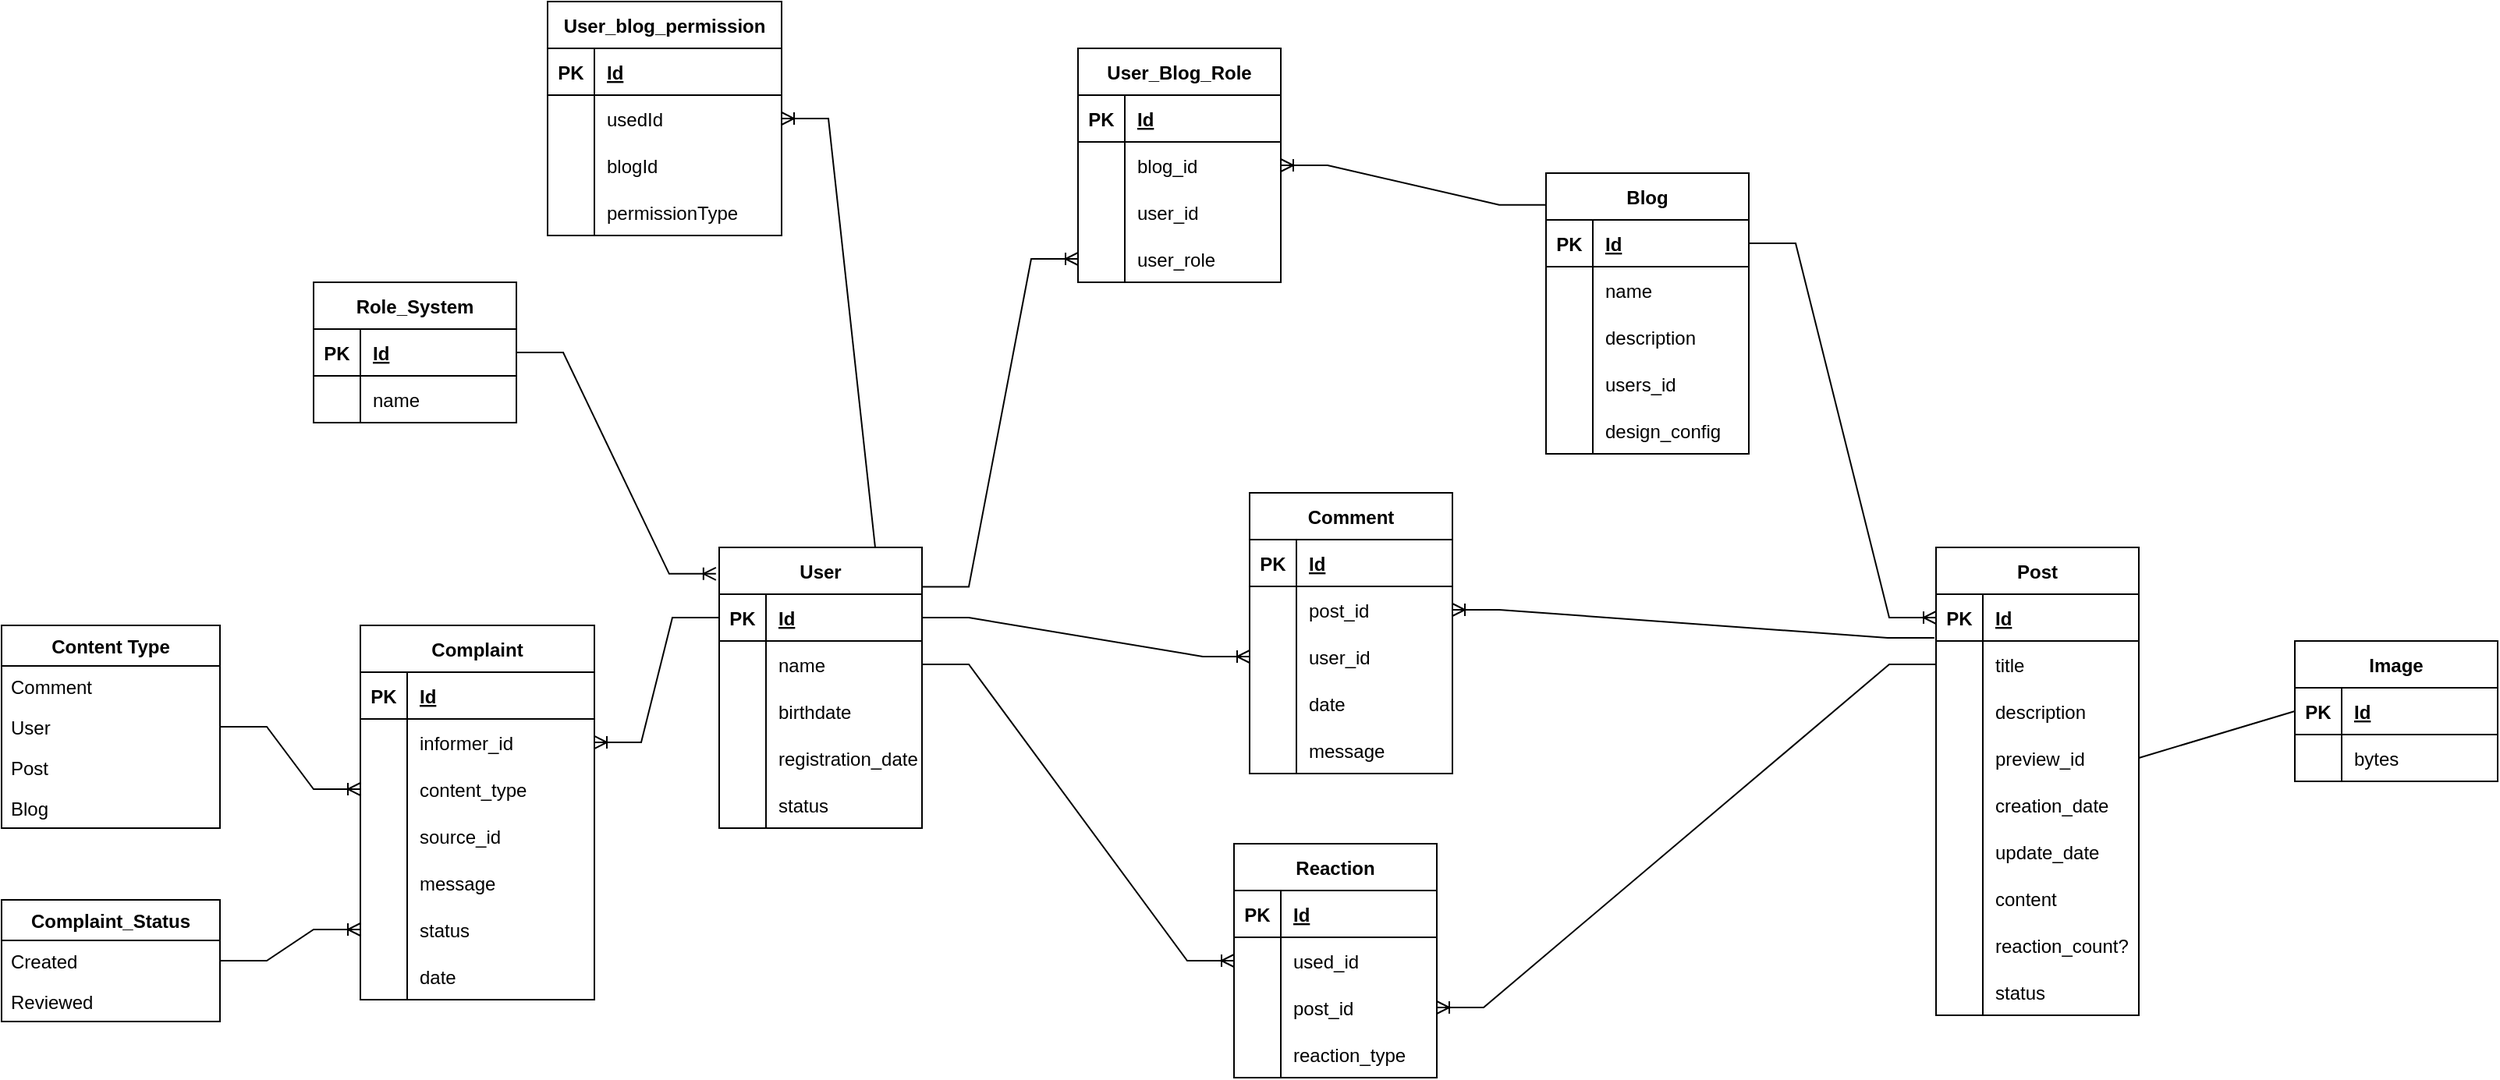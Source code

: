 <mxfile version="20.2.3" type="device"><diagram id="PBSx3bcxq0DeOiHldtA-" name="Страница 1"><mxGraphModel dx="3524" dy="721" grid="1" gridSize="10" guides="1" tooltips="1" connect="1" arrows="1" fold="1" page="1" pageScale="1" pageWidth="2339" pageHeight="3300" math="0" shadow="0"><root><mxCell id="0"/><mxCell id="1" parent="0"/><mxCell id="nn2U3XurJmsr7Hf-Hc3l-1" value="User" style="shape=table;startSize=30;container=1;collapsible=1;childLayout=tableLayout;fixedRows=1;rowLines=0;fontStyle=1;align=center;resizeLast=1;" parent="1" vertex="1"><mxGeometry x="-1800" y="1090" width="130" height="180" as="geometry"/></mxCell><mxCell id="nn2U3XurJmsr7Hf-Hc3l-2" value="" style="shape=tableRow;horizontal=0;startSize=0;swimlaneHead=0;swimlaneBody=0;fillColor=none;collapsible=0;dropTarget=0;points=[[0,0.5],[1,0.5]];portConstraint=eastwest;top=0;left=0;right=0;bottom=1;" parent="nn2U3XurJmsr7Hf-Hc3l-1" vertex="1"><mxGeometry y="30" width="130" height="30" as="geometry"/></mxCell><mxCell id="nn2U3XurJmsr7Hf-Hc3l-3" value="PK" style="shape=partialRectangle;connectable=0;fillColor=none;top=0;left=0;bottom=0;right=0;fontStyle=1;overflow=hidden;" parent="nn2U3XurJmsr7Hf-Hc3l-2" vertex="1"><mxGeometry width="30" height="30" as="geometry"><mxRectangle width="30" height="30" as="alternateBounds"/></mxGeometry></mxCell><mxCell id="nn2U3XurJmsr7Hf-Hc3l-4" value="Id" style="shape=partialRectangle;connectable=0;fillColor=none;top=0;left=0;bottom=0;right=0;align=left;spacingLeft=6;fontStyle=5;overflow=hidden;" parent="nn2U3XurJmsr7Hf-Hc3l-2" vertex="1"><mxGeometry x="30" width="100" height="30" as="geometry"><mxRectangle width="100" height="30" as="alternateBounds"/></mxGeometry></mxCell><mxCell id="nn2U3XurJmsr7Hf-Hc3l-5" value="" style="shape=tableRow;horizontal=0;startSize=0;swimlaneHead=0;swimlaneBody=0;fillColor=none;collapsible=0;dropTarget=0;points=[[0,0.5],[1,0.5]];portConstraint=eastwest;top=0;left=0;right=0;bottom=0;" parent="nn2U3XurJmsr7Hf-Hc3l-1" vertex="1"><mxGeometry y="60" width="130" height="30" as="geometry"/></mxCell><mxCell id="nn2U3XurJmsr7Hf-Hc3l-6" value="" style="shape=partialRectangle;connectable=0;fillColor=none;top=0;left=0;bottom=0;right=0;editable=1;overflow=hidden;" parent="nn2U3XurJmsr7Hf-Hc3l-5" vertex="1"><mxGeometry width="30" height="30" as="geometry"><mxRectangle width="30" height="30" as="alternateBounds"/></mxGeometry></mxCell><mxCell id="nn2U3XurJmsr7Hf-Hc3l-7" value="name" style="shape=partialRectangle;connectable=0;fillColor=none;top=0;left=0;bottom=0;right=0;align=left;spacingLeft=6;overflow=hidden;" parent="nn2U3XurJmsr7Hf-Hc3l-5" vertex="1"><mxGeometry x="30" width="100" height="30" as="geometry"><mxRectangle width="100" height="30" as="alternateBounds"/></mxGeometry></mxCell><mxCell id="nn2U3XurJmsr7Hf-Hc3l-8" value="" style="shape=tableRow;horizontal=0;startSize=0;swimlaneHead=0;swimlaneBody=0;fillColor=none;collapsible=0;dropTarget=0;points=[[0,0.5],[1,0.5]];portConstraint=eastwest;top=0;left=0;right=0;bottom=0;" parent="nn2U3XurJmsr7Hf-Hc3l-1" vertex="1"><mxGeometry y="90" width="130" height="30" as="geometry"/></mxCell><mxCell id="nn2U3XurJmsr7Hf-Hc3l-9" value="" style="shape=partialRectangle;connectable=0;fillColor=none;top=0;left=0;bottom=0;right=0;editable=1;overflow=hidden;" parent="nn2U3XurJmsr7Hf-Hc3l-8" vertex="1"><mxGeometry width="30" height="30" as="geometry"><mxRectangle width="30" height="30" as="alternateBounds"/></mxGeometry></mxCell><mxCell id="nn2U3XurJmsr7Hf-Hc3l-10" value="birthdate" style="shape=partialRectangle;connectable=0;fillColor=none;top=0;left=0;bottom=0;right=0;align=left;spacingLeft=6;overflow=hidden;" parent="nn2U3XurJmsr7Hf-Hc3l-8" vertex="1"><mxGeometry x="30" width="100" height="30" as="geometry"><mxRectangle width="100" height="30" as="alternateBounds"/></mxGeometry></mxCell><mxCell id="nn2U3XurJmsr7Hf-Hc3l-11" value="" style="shape=tableRow;horizontal=0;startSize=0;swimlaneHead=0;swimlaneBody=0;fillColor=none;collapsible=0;dropTarget=0;points=[[0,0.5],[1,0.5]];portConstraint=eastwest;top=0;left=0;right=0;bottom=0;" parent="nn2U3XurJmsr7Hf-Hc3l-1" vertex="1"><mxGeometry y="120" width="130" height="30" as="geometry"/></mxCell><mxCell id="nn2U3XurJmsr7Hf-Hc3l-12" value="" style="shape=partialRectangle;connectable=0;fillColor=none;top=0;left=0;bottom=0;right=0;editable=1;overflow=hidden;" parent="nn2U3XurJmsr7Hf-Hc3l-11" vertex="1"><mxGeometry width="30" height="30" as="geometry"><mxRectangle width="30" height="30" as="alternateBounds"/></mxGeometry></mxCell><mxCell id="nn2U3XurJmsr7Hf-Hc3l-13" value="registration_date" style="shape=partialRectangle;connectable=0;fillColor=none;top=0;left=0;bottom=0;right=0;align=left;spacingLeft=6;overflow=hidden;" parent="nn2U3XurJmsr7Hf-Hc3l-11" vertex="1"><mxGeometry x="30" width="100" height="30" as="geometry"><mxRectangle width="100" height="30" as="alternateBounds"/></mxGeometry></mxCell><mxCell id="UlnTRuN-BM0P3e7jo_ki-1" value="" style="shape=tableRow;horizontal=0;startSize=0;swimlaneHead=0;swimlaneBody=0;fillColor=none;collapsible=0;dropTarget=0;points=[[0,0.5],[1,0.5]];portConstraint=eastwest;top=0;left=0;right=0;bottom=0;" parent="nn2U3XurJmsr7Hf-Hc3l-1" vertex="1"><mxGeometry y="150" width="130" height="30" as="geometry"/></mxCell><mxCell id="UlnTRuN-BM0P3e7jo_ki-2" value="" style="shape=partialRectangle;connectable=0;fillColor=none;top=0;left=0;bottom=0;right=0;editable=1;overflow=hidden;" parent="UlnTRuN-BM0P3e7jo_ki-1" vertex="1"><mxGeometry width="30" height="30" as="geometry"><mxRectangle width="30" height="30" as="alternateBounds"/></mxGeometry></mxCell><mxCell id="UlnTRuN-BM0P3e7jo_ki-3" value="status" style="shape=partialRectangle;connectable=0;fillColor=none;top=0;left=0;bottom=0;right=0;align=left;spacingLeft=6;overflow=hidden;" parent="UlnTRuN-BM0P3e7jo_ki-1" vertex="1"><mxGeometry x="30" width="100" height="30" as="geometry"><mxRectangle width="100" height="30" as="alternateBounds"/></mxGeometry></mxCell><mxCell id="nn2U3XurJmsr7Hf-Hc3l-14" value="Blog" style="shape=table;startSize=30;container=1;collapsible=1;childLayout=tableLayout;fixedRows=1;rowLines=0;fontStyle=1;align=center;resizeLast=1;" parent="1" vertex="1"><mxGeometry x="-1270" y="850" width="130" height="180" as="geometry"/></mxCell><mxCell id="nn2U3XurJmsr7Hf-Hc3l-15" value="" style="shape=tableRow;horizontal=0;startSize=0;swimlaneHead=0;swimlaneBody=0;fillColor=none;collapsible=0;dropTarget=0;points=[[0,0.5],[1,0.5]];portConstraint=eastwest;top=0;left=0;right=0;bottom=1;" parent="nn2U3XurJmsr7Hf-Hc3l-14" vertex="1"><mxGeometry y="30" width="130" height="30" as="geometry"/></mxCell><mxCell id="nn2U3XurJmsr7Hf-Hc3l-16" value="PK" style="shape=partialRectangle;connectable=0;fillColor=none;top=0;left=0;bottom=0;right=0;fontStyle=1;overflow=hidden;" parent="nn2U3XurJmsr7Hf-Hc3l-15" vertex="1"><mxGeometry width="30" height="30" as="geometry"><mxRectangle width="30" height="30" as="alternateBounds"/></mxGeometry></mxCell><mxCell id="nn2U3XurJmsr7Hf-Hc3l-17" value="Id" style="shape=partialRectangle;connectable=0;fillColor=none;top=0;left=0;bottom=0;right=0;align=left;spacingLeft=6;fontStyle=5;overflow=hidden;" parent="nn2U3XurJmsr7Hf-Hc3l-15" vertex="1"><mxGeometry x="30" width="100" height="30" as="geometry"><mxRectangle width="100" height="30" as="alternateBounds"/></mxGeometry></mxCell><mxCell id="nn2U3XurJmsr7Hf-Hc3l-18" value="" style="shape=tableRow;horizontal=0;startSize=0;swimlaneHead=0;swimlaneBody=0;fillColor=none;collapsible=0;dropTarget=0;points=[[0,0.5],[1,0.5]];portConstraint=eastwest;top=0;left=0;right=0;bottom=0;" parent="nn2U3XurJmsr7Hf-Hc3l-14" vertex="1"><mxGeometry y="60" width="130" height="30" as="geometry"/></mxCell><mxCell id="nn2U3XurJmsr7Hf-Hc3l-19" value="" style="shape=partialRectangle;connectable=0;fillColor=none;top=0;left=0;bottom=0;right=0;editable=1;overflow=hidden;" parent="nn2U3XurJmsr7Hf-Hc3l-18" vertex="1"><mxGeometry width="30" height="30" as="geometry"><mxRectangle width="30" height="30" as="alternateBounds"/></mxGeometry></mxCell><mxCell id="nn2U3XurJmsr7Hf-Hc3l-20" value="name" style="shape=partialRectangle;connectable=0;fillColor=none;top=0;left=0;bottom=0;right=0;align=left;spacingLeft=6;overflow=hidden;" parent="nn2U3XurJmsr7Hf-Hc3l-18" vertex="1"><mxGeometry x="30" width="100" height="30" as="geometry"><mxRectangle width="100" height="30" as="alternateBounds"/></mxGeometry></mxCell><mxCell id="UlnTRuN-BM0P3e7jo_ki-4" value="" style="shape=tableRow;horizontal=0;startSize=0;swimlaneHead=0;swimlaneBody=0;fillColor=none;collapsible=0;dropTarget=0;points=[[0,0.5],[1,0.5]];portConstraint=eastwest;top=0;left=0;right=0;bottom=0;" parent="nn2U3XurJmsr7Hf-Hc3l-14" vertex="1"><mxGeometry y="90" width="130" height="30" as="geometry"/></mxCell><mxCell id="UlnTRuN-BM0P3e7jo_ki-5" value="" style="shape=partialRectangle;connectable=0;fillColor=none;top=0;left=0;bottom=0;right=0;editable=1;overflow=hidden;" parent="UlnTRuN-BM0P3e7jo_ki-4" vertex="1"><mxGeometry width="30" height="30" as="geometry"><mxRectangle width="30" height="30" as="alternateBounds"/></mxGeometry></mxCell><mxCell id="UlnTRuN-BM0P3e7jo_ki-6" value="description" style="shape=partialRectangle;connectable=0;fillColor=none;top=0;left=0;bottom=0;right=0;align=left;spacingLeft=6;overflow=hidden;" parent="UlnTRuN-BM0P3e7jo_ki-4" vertex="1"><mxGeometry x="30" width="100" height="30" as="geometry"><mxRectangle width="100" height="30" as="alternateBounds"/></mxGeometry></mxCell><mxCell id="nn2U3XurJmsr7Hf-Hc3l-21" value="" style="shape=tableRow;horizontal=0;startSize=0;swimlaneHead=0;swimlaneBody=0;fillColor=none;collapsible=0;dropTarget=0;points=[[0,0.5],[1,0.5]];portConstraint=eastwest;top=0;left=0;right=0;bottom=0;" parent="nn2U3XurJmsr7Hf-Hc3l-14" vertex="1"><mxGeometry y="120" width="130" height="30" as="geometry"/></mxCell><mxCell id="nn2U3XurJmsr7Hf-Hc3l-22" value="" style="shape=partialRectangle;connectable=0;fillColor=none;top=0;left=0;bottom=0;right=0;editable=1;overflow=hidden;" parent="nn2U3XurJmsr7Hf-Hc3l-21" vertex="1"><mxGeometry width="30" height="30" as="geometry"><mxRectangle width="30" height="30" as="alternateBounds"/></mxGeometry></mxCell><mxCell id="nn2U3XurJmsr7Hf-Hc3l-23" value="users_id" style="shape=partialRectangle;connectable=0;fillColor=none;top=0;left=0;bottom=0;right=0;align=left;spacingLeft=6;overflow=hidden;" parent="nn2U3XurJmsr7Hf-Hc3l-21" vertex="1"><mxGeometry x="30" width="100" height="30" as="geometry"><mxRectangle width="100" height="30" as="alternateBounds"/></mxGeometry></mxCell><mxCell id="I1wc-CpFUtYkTvnZinC4-42" value="" style="shape=tableRow;horizontal=0;startSize=0;swimlaneHead=0;swimlaneBody=0;fillColor=none;collapsible=0;dropTarget=0;points=[[0,0.5],[1,0.5]];portConstraint=eastwest;top=0;left=0;right=0;bottom=0;" parent="nn2U3XurJmsr7Hf-Hc3l-14" vertex="1"><mxGeometry y="150" width="130" height="30" as="geometry"/></mxCell><mxCell id="I1wc-CpFUtYkTvnZinC4-43" value="" style="shape=partialRectangle;connectable=0;fillColor=none;top=0;left=0;bottom=0;right=0;editable=1;overflow=hidden;" parent="I1wc-CpFUtYkTvnZinC4-42" vertex="1"><mxGeometry width="30" height="30" as="geometry"><mxRectangle width="30" height="30" as="alternateBounds"/></mxGeometry></mxCell><mxCell id="I1wc-CpFUtYkTvnZinC4-44" value="design_config" style="shape=partialRectangle;connectable=0;fillColor=none;top=0;left=0;bottom=0;right=0;align=left;spacingLeft=6;overflow=hidden;" parent="I1wc-CpFUtYkTvnZinC4-42" vertex="1"><mxGeometry x="30" width="100" height="30" as="geometry"><mxRectangle width="100" height="30" as="alternateBounds"/></mxGeometry></mxCell><mxCell id="nn2U3XurJmsr7Hf-Hc3l-24" value="Post" style="shape=table;startSize=30;container=1;collapsible=1;childLayout=tableLayout;fixedRows=1;rowLines=0;fontStyle=1;align=center;resizeLast=1;" parent="1" vertex="1"><mxGeometry x="-1020" y="1090" width="130" height="300" as="geometry"/></mxCell><mxCell id="nn2U3XurJmsr7Hf-Hc3l-25" value="" style="shape=tableRow;horizontal=0;startSize=0;swimlaneHead=0;swimlaneBody=0;fillColor=none;collapsible=0;dropTarget=0;points=[[0,0.5],[1,0.5]];portConstraint=eastwest;top=0;left=0;right=0;bottom=1;" parent="nn2U3XurJmsr7Hf-Hc3l-24" vertex="1"><mxGeometry y="30" width="130" height="30" as="geometry"/></mxCell><mxCell id="nn2U3XurJmsr7Hf-Hc3l-26" value="PK" style="shape=partialRectangle;connectable=0;fillColor=none;top=0;left=0;bottom=0;right=0;fontStyle=1;overflow=hidden;" parent="nn2U3XurJmsr7Hf-Hc3l-25" vertex="1"><mxGeometry width="30" height="30" as="geometry"><mxRectangle width="30" height="30" as="alternateBounds"/></mxGeometry></mxCell><mxCell id="nn2U3XurJmsr7Hf-Hc3l-27" value="Id" style="shape=partialRectangle;connectable=0;fillColor=none;top=0;left=0;bottom=0;right=0;align=left;spacingLeft=6;fontStyle=5;overflow=hidden;" parent="nn2U3XurJmsr7Hf-Hc3l-25" vertex="1"><mxGeometry x="30" width="100" height="30" as="geometry"><mxRectangle width="100" height="30" as="alternateBounds"/></mxGeometry></mxCell><mxCell id="nn2U3XurJmsr7Hf-Hc3l-28" value="" style="shape=tableRow;horizontal=0;startSize=0;swimlaneHead=0;swimlaneBody=0;fillColor=none;collapsible=0;dropTarget=0;points=[[0,0.5],[1,0.5]];portConstraint=eastwest;top=0;left=0;right=0;bottom=0;" parent="nn2U3XurJmsr7Hf-Hc3l-24" vertex="1"><mxGeometry y="60" width="130" height="30" as="geometry"/></mxCell><mxCell id="nn2U3XurJmsr7Hf-Hc3l-29" value="" style="shape=partialRectangle;connectable=0;fillColor=none;top=0;left=0;bottom=0;right=0;editable=1;overflow=hidden;" parent="nn2U3XurJmsr7Hf-Hc3l-28" vertex="1"><mxGeometry width="30" height="30" as="geometry"><mxRectangle width="30" height="30" as="alternateBounds"/></mxGeometry></mxCell><mxCell id="nn2U3XurJmsr7Hf-Hc3l-30" value="title" style="shape=partialRectangle;connectable=0;fillColor=none;top=0;left=0;bottom=0;right=0;align=left;spacingLeft=6;overflow=hidden;" parent="nn2U3XurJmsr7Hf-Hc3l-28" vertex="1"><mxGeometry x="30" width="100" height="30" as="geometry"><mxRectangle width="100" height="30" as="alternateBounds"/></mxGeometry></mxCell><mxCell id="I1wc-CpFUtYkTvnZinC4-4" value="" style="shape=tableRow;horizontal=0;startSize=0;swimlaneHead=0;swimlaneBody=0;fillColor=none;collapsible=0;dropTarget=0;points=[[0,0.5],[1,0.5]];portConstraint=eastwest;top=0;left=0;right=0;bottom=0;" parent="nn2U3XurJmsr7Hf-Hc3l-24" vertex="1"><mxGeometry y="90" width="130" height="30" as="geometry"/></mxCell><mxCell id="I1wc-CpFUtYkTvnZinC4-5" value="" style="shape=partialRectangle;connectable=0;fillColor=none;top=0;left=0;bottom=0;right=0;editable=1;overflow=hidden;" parent="I1wc-CpFUtYkTvnZinC4-4" vertex="1"><mxGeometry width="30" height="30" as="geometry"><mxRectangle width="30" height="30" as="alternateBounds"/></mxGeometry></mxCell><mxCell id="I1wc-CpFUtYkTvnZinC4-6" value="description" style="shape=partialRectangle;connectable=0;fillColor=none;top=0;left=0;bottom=0;right=0;align=left;spacingLeft=6;overflow=hidden;" parent="I1wc-CpFUtYkTvnZinC4-4" vertex="1"><mxGeometry x="30" width="100" height="30" as="geometry"><mxRectangle width="100" height="30" as="alternateBounds"/></mxGeometry></mxCell><mxCell id="I1wc-CpFUtYkTvnZinC4-7" value="" style="shape=tableRow;horizontal=0;startSize=0;swimlaneHead=0;swimlaneBody=0;fillColor=none;collapsible=0;dropTarget=0;points=[[0,0.5],[1,0.5]];portConstraint=eastwest;top=0;left=0;right=0;bottom=0;" parent="nn2U3XurJmsr7Hf-Hc3l-24" vertex="1"><mxGeometry y="120" width="130" height="30" as="geometry"/></mxCell><mxCell id="I1wc-CpFUtYkTvnZinC4-8" value="" style="shape=partialRectangle;connectable=0;fillColor=none;top=0;left=0;bottom=0;right=0;editable=1;overflow=hidden;" parent="I1wc-CpFUtYkTvnZinC4-7" vertex="1"><mxGeometry width="30" height="30" as="geometry"><mxRectangle width="30" height="30" as="alternateBounds"/></mxGeometry></mxCell><mxCell id="I1wc-CpFUtYkTvnZinC4-9" value="preview_id" style="shape=partialRectangle;connectable=0;fillColor=none;top=0;left=0;bottom=0;right=0;align=left;spacingLeft=6;overflow=hidden;" parent="I1wc-CpFUtYkTvnZinC4-7" vertex="1"><mxGeometry x="30" width="100" height="30" as="geometry"><mxRectangle width="100" height="30" as="alternateBounds"/></mxGeometry></mxCell><mxCell id="nn2U3XurJmsr7Hf-Hc3l-31" value="" style="shape=tableRow;horizontal=0;startSize=0;swimlaneHead=0;swimlaneBody=0;fillColor=none;collapsible=0;dropTarget=0;points=[[0,0.5],[1,0.5]];portConstraint=eastwest;top=0;left=0;right=0;bottom=0;" parent="nn2U3XurJmsr7Hf-Hc3l-24" vertex="1"><mxGeometry y="150" width="130" height="30" as="geometry"/></mxCell><mxCell id="nn2U3XurJmsr7Hf-Hc3l-32" value="" style="shape=partialRectangle;connectable=0;fillColor=none;top=0;left=0;bottom=0;right=0;editable=1;overflow=hidden;" parent="nn2U3XurJmsr7Hf-Hc3l-31" vertex="1"><mxGeometry width="30" height="30" as="geometry"><mxRectangle width="30" height="30" as="alternateBounds"/></mxGeometry></mxCell><mxCell id="nn2U3XurJmsr7Hf-Hc3l-33" value="creation_date" style="shape=partialRectangle;connectable=0;fillColor=none;top=0;left=0;bottom=0;right=0;align=left;spacingLeft=6;overflow=hidden;" parent="nn2U3XurJmsr7Hf-Hc3l-31" vertex="1"><mxGeometry x="30" width="100" height="30" as="geometry"><mxRectangle width="100" height="30" as="alternateBounds"/></mxGeometry></mxCell><mxCell id="xC9ttfJthyqErEJoGspB-1" value="" style="shape=tableRow;horizontal=0;startSize=0;swimlaneHead=0;swimlaneBody=0;fillColor=none;collapsible=0;dropTarget=0;points=[[0,0.5],[1,0.5]];portConstraint=eastwest;top=0;left=0;right=0;bottom=0;" vertex="1" parent="nn2U3XurJmsr7Hf-Hc3l-24"><mxGeometry y="180" width="130" height="30" as="geometry"/></mxCell><mxCell id="xC9ttfJthyqErEJoGspB-2" value="" style="shape=partialRectangle;connectable=0;fillColor=none;top=0;left=0;bottom=0;right=0;editable=1;overflow=hidden;" vertex="1" parent="xC9ttfJthyqErEJoGspB-1"><mxGeometry width="30" height="30" as="geometry"><mxRectangle width="30" height="30" as="alternateBounds"/></mxGeometry></mxCell><mxCell id="xC9ttfJthyqErEJoGspB-3" value="update_date" style="shape=partialRectangle;connectable=0;fillColor=none;top=0;left=0;bottom=0;right=0;align=left;spacingLeft=6;overflow=hidden;" vertex="1" parent="xC9ttfJthyqErEJoGspB-1"><mxGeometry x="30" width="100" height="30" as="geometry"><mxRectangle width="100" height="30" as="alternateBounds"/></mxGeometry></mxCell><mxCell id="PLRghKu66BbH6X1O81k9-54" value="" style="shape=tableRow;horizontal=0;startSize=0;swimlaneHead=0;swimlaneBody=0;fillColor=none;collapsible=0;dropTarget=0;points=[[0,0.5],[1,0.5]];portConstraint=eastwest;top=0;left=0;right=0;bottom=0;" parent="nn2U3XurJmsr7Hf-Hc3l-24" vertex="1"><mxGeometry y="210" width="130" height="30" as="geometry"/></mxCell><mxCell id="PLRghKu66BbH6X1O81k9-55" value="" style="shape=partialRectangle;connectable=0;fillColor=none;top=0;left=0;bottom=0;right=0;editable=1;overflow=hidden;" parent="PLRghKu66BbH6X1O81k9-54" vertex="1"><mxGeometry width="30" height="30" as="geometry"><mxRectangle width="30" height="30" as="alternateBounds"/></mxGeometry></mxCell><mxCell id="PLRghKu66BbH6X1O81k9-56" value="content" style="shape=partialRectangle;connectable=0;fillColor=none;top=0;left=0;bottom=0;right=0;align=left;spacingLeft=6;overflow=hidden;" parent="PLRghKu66BbH6X1O81k9-54" vertex="1"><mxGeometry x="30" width="100" height="30" as="geometry"><mxRectangle width="100" height="30" as="alternateBounds"/></mxGeometry></mxCell><mxCell id="nn2U3XurJmsr7Hf-Hc3l-34" value="" style="shape=tableRow;horizontal=0;startSize=0;swimlaneHead=0;swimlaneBody=0;fillColor=none;collapsible=0;dropTarget=0;points=[[0,0.5],[1,0.5]];portConstraint=eastwest;top=0;left=0;right=0;bottom=0;" parent="nn2U3XurJmsr7Hf-Hc3l-24" vertex="1"><mxGeometry y="240" width="130" height="30" as="geometry"/></mxCell><mxCell id="nn2U3XurJmsr7Hf-Hc3l-35" value="" style="shape=partialRectangle;connectable=0;fillColor=none;top=0;left=0;bottom=0;right=0;editable=1;overflow=hidden;" parent="nn2U3XurJmsr7Hf-Hc3l-34" vertex="1"><mxGeometry width="30" height="30" as="geometry"><mxRectangle width="30" height="30" as="alternateBounds"/></mxGeometry></mxCell><mxCell id="nn2U3XurJmsr7Hf-Hc3l-36" value="reaction_count?" style="shape=partialRectangle;connectable=0;fillColor=none;top=0;left=0;bottom=0;right=0;align=left;spacingLeft=6;overflow=hidden;" parent="nn2U3XurJmsr7Hf-Hc3l-34" vertex="1"><mxGeometry x="30" width="100" height="30" as="geometry"><mxRectangle width="100" height="30" as="alternateBounds"/></mxGeometry></mxCell><mxCell id="ExdS8iOhgU5QPLBYhZvl-1" value="" style="shape=tableRow;horizontal=0;startSize=0;swimlaneHead=0;swimlaneBody=0;fillColor=none;collapsible=0;dropTarget=0;points=[[0,0.5],[1,0.5]];portConstraint=eastwest;top=0;left=0;right=0;bottom=0;" parent="nn2U3XurJmsr7Hf-Hc3l-24" vertex="1"><mxGeometry y="270" width="130" height="30" as="geometry"/></mxCell><mxCell id="ExdS8iOhgU5QPLBYhZvl-2" value="" style="shape=partialRectangle;connectable=0;fillColor=none;top=0;left=0;bottom=0;right=0;editable=1;overflow=hidden;" parent="ExdS8iOhgU5QPLBYhZvl-1" vertex="1"><mxGeometry width="30" height="30" as="geometry"><mxRectangle width="30" height="30" as="alternateBounds"/></mxGeometry></mxCell><mxCell id="ExdS8iOhgU5QPLBYhZvl-3" value="status" style="shape=partialRectangle;connectable=0;fillColor=none;top=0;left=0;bottom=0;right=0;align=left;spacingLeft=6;overflow=hidden;" parent="ExdS8iOhgU5QPLBYhZvl-1" vertex="1"><mxGeometry x="30" width="100" height="30" as="geometry"><mxRectangle width="100" height="30" as="alternateBounds"/></mxGeometry></mxCell><mxCell id="nn2U3XurJmsr7Hf-Hc3l-38" value="" style="edgeStyle=entityRelationEdgeStyle;fontSize=12;html=1;endArrow=ERoneToMany;rounded=0;exitX=1;exitY=0.5;exitDx=0;exitDy=0;entryX=0;entryY=0.5;entryDx=0;entryDy=0;" parent="1" source="nn2U3XurJmsr7Hf-Hc3l-15" target="nn2U3XurJmsr7Hf-Hc3l-25" edge="1"><mxGeometry width="100" height="100" relative="1" as="geometry"><mxPoint x="-1510" y="1400" as="sourcePoint"/><mxPoint x="-1410" y="1300" as="targetPoint"/></mxGeometry></mxCell><mxCell id="nn2U3XurJmsr7Hf-Hc3l-39" value="Role_System" style="shape=table;startSize=30;container=1;collapsible=1;childLayout=tableLayout;fixedRows=1;rowLines=0;fontStyle=1;align=center;resizeLast=1;" parent="1" vertex="1"><mxGeometry x="-2060" y="920" width="130" height="90" as="geometry"/></mxCell><mxCell id="nn2U3XurJmsr7Hf-Hc3l-40" value="" style="shape=tableRow;horizontal=0;startSize=0;swimlaneHead=0;swimlaneBody=0;fillColor=none;collapsible=0;dropTarget=0;points=[[0,0.5],[1,0.5]];portConstraint=eastwest;top=0;left=0;right=0;bottom=1;" parent="nn2U3XurJmsr7Hf-Hc3l-39" vertex="1"><mxGeometry y="30" width="130" height="30" as="geometry"/></mxCell><mxCell id="nn2U3XurJmsr7Hf-Hc3l-41" value="PK" style="shape=partialRectangle;connectable=0;fillColor=none;top=0;left=0;bottom=0;right=0;fontStyle=1;overflow=hidden;" parent="nn2U3XurJmsr7Hf-Hc3l-40" vertex="1"><mxGeometry width="30" height="30" as="geometry"><mxRectangle width="30" height="30" as="alternateBounds"/></mxGeometry></mxCell><mxCell id="nn2U3XurJmsr7Hf-Hc3l-42" value="Id" style="shape=partialRectangle;connectable=0;fillColor=none;top=0;left=0;bottom=0;right=0;align=left;spacingLeft=6;fontStyle=5;overflow=hidden;" parent="nn2U3XurJmsr7Hf-Hc3l-40" vertex="1"><mxGeometry x="30" width="100" height="30" as="geometry"><mxRectangle width="100" height="30" as="alternateBounds"/></mxGeometry></mxCell><mxCell id="nn2U3XurJmsr7Hf-Hc3l-43" value="" style="shape=tableRow;horizontal=0;startSize=0;swimlaneHead=0;swimlaneBody=0;fillColor=none;collapsible=0;dropTarget=0;points=[[0,0.5],[1,0.5]];portConstraint=eastwest;top=0;left=0;right=0;bottom=0;" parent="nn2U3XurJmsr7Hf-Hc3l-39" vertex="1"><mxGeometry y="60" width="130" height="30" as="geometry"/></mxCell><mxCell id="nn2U3XurJmsr7Hf-Hc3l-44" value="" style="shape=partialRectangle;connectable=0;fillColor=none;top=0;left=0;bottom=0;right=0;editable=1;overflow=hidden;" parent="nn2U3XurJmsr7Hf-Hc3l-43" vertex="1"><mxGeometry width="30" height="30" as="geometry"><mxRectangle width="30" height="30" as="alternateBounds"/></mxGeometry></mxCell><mxCell id="nn2U3XurJmsr7Hf-Hc3l-45" value="name" style="shape=partialRectangle;connectable=0;fillColor=none;top=0;left=0;bottom=0;right=0;align=left;spacingLeft=6;overflow=hidden;" parent="nn2U3XurJmsr7Hf-Hc3l-43" vertex="1"><mxGeometry x="30" width="100" height="30" as="geometry"><mxRectangle width="100" height="30" as="alternateBounds"/></mxGeometry></mxCell><mxCell id="nn2U3XurJmsr7Hf-Hc3l-46" value="User_blog_permission" style="shape=table;startSize=30;container=1;collapsible=1;childLayout=tableLayout;fixedRows=1;rowLines=0;fontStyle=1;align=center;resizeLast=1;" parent="1" vertex="1"><mxGeometry x="-1910" y="740" width="150" height="150" as="geometry"/></mxCell><mxCell id="nn2U3XurJmsr7Hf-Hc3l-47" value="" style="shape=tableRow;horizontal=0;startSize=0;swimlaneHead=0;swimlaneBody=0;fillColor=none;collapsible=0;dropTarget=0;points=[[0,0.5],[1,0.5]];portConstraint=eastwest;top=0;left=0;right=0;bottom=1;" parent="nn2U3XurJmsr7Hf-Hc3l-46" vertex="1"><mxGeometry y="30" width="150" height="30" as="geometry"/></mxCell><mxCell id="nn2U3XurJmsr7Hf-Hc3l-48" value="PK" style="shape=partialRectangle;connectable=0;fillColor=none;top=0;left=0;bottom=0;right=0;fontStyle=1;overflow=hidden;" parent="nn2U3XurJmsr7Hf-Hc3l-47" vertex="1"><mxGeometry width="30" height="30" as="geometry"><mxRectangle width="30" height="30" as="alternateBounds"/></mxGeometry></mxCell><mxCell id="nn2U3XurJmsr7Hf-Hc3l-49" value="Id" style="shape=partialRectangle;connectable=0;fillColor=none;top=0;left=0;bottom=0;right=0;align=left;spacingLeft=6;fontStyle=5;overflow=hidden;" parent="nn2U3XurJmsr7Hf-Hc3l-47" vertex="1"><mxGeometry x="30" width="120" height="30" as="geometry"><mxRectangle width="120" height="30" as="alternateBounds"/></mxGeometry></mxCell><mxCell id="nn2U3XurJmsr7Hf-Hc3l-50" value="" style="shape=tableRow;horizontal=0;startSize=0;swimlaneHead=0;swimlaneBody=0;fillColor=none;collapsible=0;dropTarget=0;points=[[0,0.5],[1,0.5]];portConstraint=eastwest;top=0;left=0;right=0;bottom=0;" parent="nn2U3XurJmsr7Hf-Hc3l-46" vertex="1"><mxGeometry y="60" width="150" height="30" as="geometry"/></mxCell><mxCell id="nn2U3XurJmsr7Hf-Hc3l-51" value="" style="shape=partialRectangle;connectable=0;fillColor=none;top=0;left=0;bottom=0;right=0;editable=1;overflow=hidden;" parent="nn2U3XurJmsr7Hf-Hc3l-50" vertex="1"><mxGeometry width="30" height="30" as="geometry"><mxRectangle width="30" height="30" as="alternateBounds"/></mxGeometry></mxCell><mxCell id="nn2U3XurJmsr7Hf-Hc3l-52" value="usedId" style="shape=partialRectangle;connectable=0;fillColor=none;top=0;left=0;bottom=0;right=0;align=left;spacingLeft=6;overflow=hidden;" parent="nn2U3XurJmsr7Hf-Hc3l-50" vertex="1"><mxGeometry x="30" width="120" height="30" as="geometry"><mxRectangle width="120" height="30" as="alternateBounds"/></mxGeometry></mxCell><mxCell id="78oHMIPRYjKoIsATJawh-5" value="" style="shape=tableRow;horizontal=0;startSize=0;swimlaneHead=0;swimlaneBody=0;fillColor=none;collapsible=0;dropTarget=0;points=[[0,0.5],[1,0.5]];portConstraint=eastwest;top=0;left=0;right=0;bottom=0;" parent="nn2U3XurJmsr7Hf-Hc3l-46" vertex="1"><mxGeometry y="90" width="150" height="30" as="geometry"/></mxCell><mxCell id="78oHMIPRYjKoIsATJawh-6" value="" style="shape=partialRectangle;connectable=0;fillColor=none;top=0;left=0;bottom=0;right=0;editable=1;overflow=hidden;" parent="78oHMIPRYjKoIsATJawh-5" vertex="1"><mxGeometry width="30" height="30" as="geometry"><mxRectangle width="30" height="30" as="alternateBounds"/></mxGeometry></mxCell><mxCell id="78oHMIPRYjKoIsATJawh-7" value="blogId" style="shape=partialRectangle;connectable=0;fillColor=none;top=0;left=0;bottom=0;right=0;align=left;spacingLeft=6;overflow=hidden;" parent="78oHMIPRYjKoIsATJawh-5" vertex="1"><mxGeometry x="30" width="120" height="30" as="geometry"><mxRectangle width="120" height="30" as="alternateBounds"/></mxGeometry></mxCell><mxCell id="78oHMIPRYjKoIsATJawh-8" value="" style="shape=tableRow;horizontal=0;startSize=0;swimlaneHead=0;swimlaneBody=0;fillColor=none;collapsible=0;dropTarget=0;points=[[0,0.5],[1,0.5]];portConstraint=eastwest;top=0;left=0;right=0;bottom=0;" parent="nn2U3XurJmsr7Hf-Hc3l-46" vertex="1"><mxGeometry y="120" width="150" height="30" as="geometry"/></mxCell><mxCell id="78oHMIPRYjKoIsATJawh-9" value="" style="shape=partialRectangle;connectable=0;fillColor=none;top=0;left=0;bottom=0;right=0;editable=1;overflow=hidden;" parent="78oHMIPRYjKoIsATJawh-8" vertex="1"><mxGeometry width="30" height="30" as="geometry"><mxRectangle width="30" height="30" as="alternateBounds"/></mxGeometry></mxCell><mxCell id="78oHMIPRYjKoIsATJawh-10" value="permissionType" style="shape=partialRectangle;connectable=0;fillColor=none;top=0;left=0;bottom=0;right=0;align=left;spacingLeft=6;overflow=hidden;" parent="78oHMIPRYjKoIsATJawh-8" vertex="1"><mxGeometry x="30" width="120" height="30" as="geometry"><mxRectangle width="120" height="30" as="alternateBounds"/></mxGeometry></mxCell><mxCell id="nn2U3XurJmsr7Hf-Hc3l-53" value="" style="edgeStyle=entityRelationEdgeStyle;fontSize=12;html=1;endArrow=ERoneToMany;rounded=0;exitX=1;exitY=0.5;exitDx=0;exitDy=0;entryX=-0.016;entryY=0.094;entryDx=0;entryDy=0;entryPerimeter=0;" parent="1" source="nn2U3XurJmsr7Hf-Hc3l-40" target="nn2U3XurJmsr7Hf-Hc3l-1" edge="1"><mxGeometry width="100" height="100" relative="1" as="geometry"><mxPoint x="-1970" y="1263.5" as="sourcePoint"/><mxPoint x="-1890" y="1392.5" as="targetPoint"/></mxGeometry></mxCell><mxCell id="nn2U3XurJmsr7Hf-Hc3l-54" value="User_Blog_Role" style="shape=table;startSize=30;container=1;collapsible=1;childLayout=tableLayout;fixedRows=1;rowLines=0;fontStyle=1;align=center;resizeLast=1;" parent="1" vertex="1"><mxGeometry x="-1570" y="770" width="130" height="150" as="geometry"/></mxCell><mxCell id="nn2U3XurJmsr7Hf-Hc3l-55" value="" style="shape=tableRow;horizontal=0;startSize=0;swimlaneHead=0;swimlaneBody=0;fillColor=none;collapsible=0;dropTarget=0;points=[[0,0.5],[1,0.5]];portConstraint=eastwest;top=0;left=0;right=0;bottom=1;" parent="nn2U3XurJmsr7Hf-Hc3l-54" vertex="1"><mxGeometry y="30" width="130" height="30" as="geometry"/></mxCell><mxCell id="nn2U3XurJmsr7Hf-Hc3l-56" value="PK" style="shape=partialRectangle;connectable=0;fillColor=none;top=0;left=0;bottom=0;right=0;fontStyle=1;overflow=hidden;" parent="nn2U3XurJmsr7Hf-Hc3l-55" vertex="1"><mxGeometry width="30" height="30" as="geometry"><mxRectangle width="30" height="30" as="alternateBounds"/></mxGeometry></mxCell><mxCell id="nn2U3XurJmsr7Hf-Hc3l-57" value="Id" style="shape=partialRectangle;connectable=0;fillColor=none;top=0;left=0;bottom=0;right=0;align=left;spacingLeft=6;fontStyle=5;overflow=hidden;" parent="nn2U3XurJmsr7Hf-Hc3l-55" vertex="1"><mxGeometry x="30" width="100" height="30" as="geometry"><mxRectangle width="100" height="30" as="alternateBounds"/></mxGeometry></mxCell><mxCell id="nn2U3XurJmsr7Hf-Hc3l-58" value="" style="shape=tableRow;horizontal=0;startSize=0;swimlaneHead=0;swimlaneBody=0;fillColor=none;collapsible=0;dropTarget=0;points=[[0,0.5],[1,0.5]];portConstraint=eastwest;top=0;left=0;right=0;bottom=0;" parent="nn2U3XurJmsr7Hf-Hc3l-54" vertex="1"><mxGeometry y="60" width="130" height="30" as="geometry"/></mxCell><mxCell id="nn2U3XurJmsr7Hf-Hc3l-59" value="" style="shape=partialRectangle;connectable=0;fillColor=none;top=0;left=0;bottom=0;right=0;editable=1;overflow=hidden;" parent="nn2U3XurJmsr7Hf-Hc3l-58" vertex="1"><mxGeometry width="30" height="30" as="geometry"><mxRectangle width="30" height="30" as="alternateBounds"/></mxGeometry></mxCell><mxCell id="nn2U3XurJmsr7Hf-Hc3l-60" value="blog_id" style="shape=partialRectangle;connectable=0;fillColor=none;top=0;left=0;bottom=0;right=0;align=left;spacingLeft=6;overflow=hidden;" parent="nn2U3XurJmsr7Hf-Hc3l-58" vertex="1"><mxGeometry x="30" width="100" height="30" as="geometry"><mxRectangle width="100" height="30" as="alternateBounds"/></mxGeometry></mxCell><mxCell id="nn2U3XurJmsr7Hf-Hc3l-61" value="" style="shape=tableRow;horizontal=0;startSize=0;swimlaneHead=0;swimlaneBody=0;fillColor=none;collapsible=0;dropTarget=0;points=[[0,0.5],[1,0.5]];portConstraint=eastwest;top=0;left=0;right=0;bottom=0;" parent="nn2U3XurJmsr7Hf-Hc3l-54" vertex="1"><mxGeometry y="90" width="130" height="30" as="geometry"/></mxCell><mxCell id="nn2U3XurJmsr7Hf-Hc3l-62" value="" style="shape=partialRectangle;connectable=0;fillColor=none;top=0;left=0;bottom=0;right=0;editable=1;overflow=hidden;" parent="nn2U3XurJmsr7Hf-Hc3l-61" vertex="1"><mxGeometry width="30" height="30" as="geometry"><mxRectangle width="30" height="30" as="alternateBounds"/></mxGeometry></mxCell><mxCell id="nn2U3XurJmsr7Hf-Hc3l-63" value="user_id" style="shape=partialRectangle;connectable=0;fillColor=none;top=0;left=0;bottom=0;right=0;align=left;spacingLeft=6;overflow=hidden;" parent="nn2U3XurJmsr7Hf-Hc3l-61" vertex="1"><mxGeometry x="30" width="100" height="30" as="geometry"><mxRectangle width="100" height="30" as="alternateBounds"/></mxGeometry></mxCell><mxCell id="nn2U3XurJmsr7Hf-Hc3l-64" value="" style="shape=tableRow;horizontal=0;startSize=0;swimlaneHead=0;swimlaneBody=0;fillColor=none;collapsible=0;dropTarget=0;points=[[0,0.5],[1,0.5]];portConstraint=eastwest;top=0;left=0;right=0;bottom=0;" parent="nn2U3XurJmsr7Hf-Hc3l-54" vertex="1"><mxGeometry y="120" width="130" height="30" as="geometry"/></mxCell><mxCell id="nn2U3XurJmsr7Hf-Hc3l-65" value="" style="shape=partialRectangle;connectable=0;fillColor=none;top=0;left=0;bottom=0;right=0;editable=1;overflow=hidden;" parent="nn2U3XurJmsr7Hf-Hc3l-64" vertex="1"><mxGeometry width="30" height="30" as="geometry"><mxRectangle width="30" height="30" as="alternateBounds"/></mxGeometry></mxCell><mxCell id="nn2U3XurJmsr7Hf-Hc3l-66" value="user_role" style="shape=partialRectangle;connectable=0;fillColor=none;top=0;left=0;bottom=0;right=0;align=left;spacingLeft=6;overflow=hidden;" parent="nn2U3XurJmsr7Hf-Hc3l-64" vertex="1"><mxGeometry x="30" width="100" height="30" as="geometry"><mxRectangle width="100" height="30" as="alternateBounds"/></mxGeometry></mxCell><mxCell id="nn2U3XurJmsr7Hf-Hc3l-67" value="" style="edgeStyle=entityRelationEdgeStyle;fontSize=12;html=1;endArrow=ERoneToMany;startArrow=none;rounded=0;entryX=0;entryY=0.5;entryDx=0;entryDy=0;exitX=1;exitY=0.14;exitDx=0;exitDy=0;exitPerimeter=0;startFill=0;" parent="1" source="nn2U3XurJmsr7Hf-Hc3l-1" target="nn2U3XurJmsr7Hf-Hc3l-64" edge="1"><mxGeometry width="100" height="100" relative="1" as="geometry"><mxPoint x="-1570" y="1260" as="sourcePoint"/><mxPoint x="-1150" y="1263" as="targetPoint"/></mxGeometry></mxCell><mxCell id="nn2U3XurJmsr7Hf-Hc3l-68" value="" style="edgeStyle=entityRelationEdgeStyle;fontSize=12;html=1;endArrow=none;startArrow=ERoneToMany;rounded=0;exitX=1;exitY=0.5;exitDx=0;exitDy=0;endFill=0;entryX=0;entryY=0.113;entryDx=0;entryDy=0;entryPerimeter=0;" parent="1" source="nn2U3XurJmsr7Hf-Hc3l-58" target="nn2U3XurJmsr7Hf-Hc3l-14" edge="1"><mxGeometry width="100" height="100" relative="1" as="geometry"><mxPoint x="-1570" y="1236" as="sourcePoint"/><mxPoint x="-1160" y="1223" as="targetPoint"/></mxGeometry></mxCell><mxCell id="nn2U3XurJmsr7Hf-Hc3l-69" value="" style="edgeStyle=entityRelationEdgeStyle;fontSize=12;html=1;endArrow=ERoneToMany;rounded=0;exitX=1;exitY=0;exitDx=0;exitDy=0;entryX=1;entryY=0.5;entryDx=0;entryDy=0;" parent="1" source="nn2U3XurJmsr7Hf-Hc3l-1" target="nn2U3XurJmsr7Hf-Hc3l-50" edge="1"><mxGeometry width="100" height="100" relative="1" as="geometry"><mxPoint x="-1040" y="1021" as="sourcePoint"/><mxPoint x="-960" y="1150.0" as="targetPoint"/></mxGeometry></mxCell><mxCell id="nn2U3XurJmsr7Hf-Hc3l-70" value="Reaction" style="shape=table;startSize=30;container=1;collapsible=1;childLayout=tableLayout;fixedRows=1;rowLines=0;fontStyle=1;align=center;resizeLast=1;" parent="1" vertex="1"><mxGeometry x="-1470" y="1280" width="130" height="150" as="geometry"/></mxCell><mxCell id="nn2U3XurJmsr7Hf-Hc3l-71" value="" style="shape=tableRow;horizontal=0;startSize=0;swimlaneHead=0;swimlaneBody=0;fillColor=none;collapsible=0;dropTarget=0;points=[[0,0.5],[1,0.5]];portConstraint=eastwest;top=0;left=0;right=0;bottom=1;" parent="nn2U3XurJmsr7Hf-Hc3l-70" vertex="1"><mxGeometry y="30" width="130" height="30" as="geometry"/></mxCell><mxCell id="nn2U3XurJmsr7Hf-Hc3l-72" value="PK" style="shape=partialRectangle;connectable=0;fillColor=none;top=0;left=0;bottom=0;right=0;fontStyle=1;overflow=hidden;" parent="nn2U3XurJmsr7Hf-Hc3l-71" vertex="1"><mxGeometry width="30" height="30" as="geometry"><mxRectangle width="30" height="30" as="alternateBounds"/></mxGeometry></mxCell><mxCell id="nn2U3XurJmsr7Hf-Hc3l-73" value="Id" style="shape=partialRectangle;connectable=0;fillColor=none;top=0;left=0;bottom=0;right=0;align=left;spacingLeft=6;fontStyle=5;overflow=hidden;" parent="nn2U3XurJmsr7Hf-Hc3l-71" vertex="1"><mxGeometry x="30" width="100" height="30" as="geometry"><mxRectangle width="100" height="30" as="alternateBounds"/></mxGeometry></mxCell><mxCell id="nn2U3XurJmsr7Hf-Hc3l-74" value="" style="shape=tableRow;horizontal=0;startSize=0;swimlaneHead=0;swimlaneBody=0;fillColor=none;collapsible=0;dropTarget=0;points=[[0,0.5],[1,0.5]];portConstraint=eastwest;top=0;left=0;right=0;bottom=0;" parent="nn2U3XurJmsr7Hf-Hc3l-70" vertex="1"><mxGeometry y="60" width="130" height="30" as="geometry"/></mxCell><mxCell id="nn2U3XurJmsr7Hf-Hc3l-75" value="" style="shape=partialRectangle;connectable=0;fillColor=none;top=0;left=0;bottom=0;right=0;editable=1;overflow=hidden;" parent="nn2U3XurJmsr7Hf-Hc3l-74" vertex="1"><mxGeometry width="30" height="30" as="geometry"><mxRectangle width="30" height="30" as="alternateBounds"/></mxGeometry></mxCell><mxCell id="nn2U3XurJmsr7Hf-Hc3l-76" value="used_id" style="shape=partialRectangle;connectable=0;fillColor=none;top=0;left=0;bottom=0;right=0;align=left;spacingLeft=6;overflow=hidden;" parent="nn2U3XurJmsr7Hf-Hc3l-74" vertex="1"><mxGeometry x="30" width="100" height="30" as="geometry"><mxRectangle width="100" height="30" as="alternateBounds"/></mxGeometry></mxCell><mxCell id="nn2U3XurJmsr7Hf-Hc3l-77" value="" style="shape=tableRow;horizontal=0;startSize=0;swimlaneHead=0;swimlaneBody=0;fillColor=none;collapsible=0;dropTarget=0;points=[[0,0.5],[1,0.5]];portConstraint=eastwest;top=0;left=0;right=0;bottom=0;" parent="nn2U3XurJmsr7Hf-Hc3l-70" vertex="1"><mxGeometry y="90" width="130" height="30" as="geometry"/></mxCell><mxCell id="nn2U3XurJmsr7Hf-Hc3l-78" value="" style="shape=partialRectangle;connectable=0;fillColor=none;top=0;left=0;bottom=0;right=0;editable=1;overflow=hidden;" parent="nn2U3XurJmsr7Hf-Hc3l-77" vertex="1"><mxGeometry width="30" height="30" as="geometry"><mxRectangle width="30" height="30" as="alternateBounds"/></mxGeometry></mxCell><mxCell id="nn2U3XurJmsr7Hf-Hc3l-79" value="post_id" style="shape=partialRectangle;connectable=0;fillColor=none;top=0;left=0;bottom=0;right=0;align=left;spacingLeft=6;overflow=hidden;" parent="nn2U3XurJmsr7Hf-Hc3l-77" vertex="1"><mxGeometry x="30" width="100" height="30" as="geometry"><mxRectangle width="100" height="30" as="alternateBounds"/></mxGeometry></mxCell><mxCell id="nn2U3XurJmsr7Hf-Hc3l-80" value="" style="shape=tableRow;horizontal=0;startSize=0;swimlaneHead=0;swimlaneBody=0;fillColor=none;collapsible=0;dropTarget=0;points=[[0,0.5],[1,0.5]];portConstraint=eastwest;top=0;left=0;right=0;bottom=0;" parent="nn2U3XurJmsr7Hf-Hc3l-70" vertex="1"><mxGeometry y="120" width="130" height="30" as="geometry"/></mxCell><mxCell id="nn2U3XurJmsr7Hf-Hc3l-81" value="" style="shape=partialRectangle;connectable=0;fillColor=none;top=0;left=0;bottom=0;right=0;editable=1;overflow=hidden;" parent="nn2U3XurJmsr7Hf-Hc3l-80" vertex="1"><mxGeometry width="30" height="30" as="geometry"><mxRectangle width="30" height="30" as="alternateBounds"/></mxGeometry></mxCell><mxCell id="nn2U3XurJmsr7Hf-Hc3l-82" value="reaction_type" style="shape=partialRectangle;connectable=0;fillColor=none;top=0;left=0;bottom=0;right=0;align=left;spacingLeft=6;overflow=hidden;" parent="nn2U3XurJmsr7Hf-Hc3l-80" vertex="1"><mxGeometry x="30" width="100" height="30" as="geometry"><mxRectangle width="100" height="30" as="alternateBounds"/></mxGeometry></mxCell><mxCell id="nn2U3XurJmsr7Hf-Hc3l-83" value="" style="edgeStyle=entityRelationEdgeStyle;fontSize=12;html=1;endArrow=ERoneToMany;exitX=1;exitY=0.5;exitDx=0;exitDy=0;entryX=0;entryY=0.5;entryDx=0;entryDy=0;rounded=0;" parent="1" source="nn2U3XurJmsr7Hf-Hc3l-5" target="nn2U3XurJmsr7Hf-Hc3l-74" edge="1"><mxGeometry width="100" height="100" relative="1" as="geometry"><mxPoint x="-1570.0" y="1331.5" as="sourcePoint"/><mxPoint x="-1490.0" y="1460.5" as="targetPoint"/></mxGeometry></mxCell><mxCell id="nn2U3XurJmsr7Hf-Hc3l-84" value="" style="edgeStyle=entityRelationEdgeStyle;fontSize=12;html=1;endArrow=ERoneToMany;rounded=0;exitX=0;exitY=0.5;exitDx=0;exitDy=0;entryX=1;entryY=0.5;entryDx=0;entryDy=0;" parent="1" source="nn2U3XurJmsr7Hf-Hc3l-28" target="nn2U3XurJmsr7Hf-Hc3l-77" edge="1"><mxGeometry width="100" height="100" relative="1" as="geometry"><mxPoint x="-1480" y="1300" as="sourcePoint"/><mxPoint x="-1230" y="1510" as="targetPoint"/></mxGeometry></mxCell><mxCell id="nn2U3XurJmsr7Hf-Hc3l-98" value="Comment" style="shape=table;startSize=30;container=1;collapsible=1;childLayout=tableLayout;fixedRows=1;rowLines=0;fontStyle=1;align=center;resizeLast=1;" parent="1" vertex="1"><mxGeometry x="-1460" y="1055" width="130" height="180" as="geometry"/></mxCell><mxCell id="nn2U3XurJmsr7Hf-Hc3l-99" value="" style="shape=tableRow;horizontal=0;startSize=0;swimlaneHead=0;swimlaneBody=0;fillColor=none;collapsible=0;dropTarget=0;points=[[0,0.5],[1,0.5]];portConstraint=eastwest;top=0;left=0;right=0;bottom=1;" parent="nn2U3XurJmsr7Hf-Hc3l-98" vertex="1"><mxGeometry y="30" width="130" height="30" as="geometry"/></mxCell><mxCell id="nn2U3XurJmsr7Hf-Hc3l-100" value="PK" style="shape=partialRectangle;connectable=0;fillColor=none;top=0;left=0;bottom=0;right=0;fontStyle=1;overflow=hidden;" parent="nn2U3XurJmsr7Hf-Hc3l-99" vertex="1"><mxGeometry width="30" height="30" as="geometry"><mxRectangle width="30" height="30" as="alternateBounds"/></mxGeometry></mxCell><mxCell id="nn2U3XurJmsr7Hf-Hc3l-101" value="Id" style="shape=partialRectangle;connectable=0;fillColor=none;top=0;left=0;bottom=0;right=0;align=left;spacingLeft=6;fontStyle=5;overflow=hidden;" parent="nn2U3XurJmsr7Hf-Hc3l-99" vertex="1"><mxGeometry x="30" width="100" height="30" as="geometry"><mxRectangle width="100" height="30" as="alternateBounds"/></mxGeometry></mxCell><mxCell id="PLRghKu66BbH6X1O81k9-41" value="" style="shape=tableRow;horizontal=0;startSize=0;swimlaneHead=0;swimlaneBody=0;fillColor=none;collapsible=0;dropTarget=0;points=[[0,0.5],[1,0.5]];portConstraint=eastwest;top=0;left=0;right=0;bottom=0;" parent="nn2U3XurJmsr7Hf-Hc3l-98" vertex="1"><mxGeometry y="60" width="130" height="30" as="geometry"/></mxCell><mxCell id="PLRghKu66BbH6X1O81k9-42" value="" style="shape=partialRectangle;connectable=0;fillColor=none;top=0;left=0;bottom=0;right=0;editable=1;overflow=hidden;" parent="PLRghKu66BbH6X1O81k9-41" vertex="1"><mxGeometry width="30" height="30" as="geometry"><mxRectangle width="30" height="30" as="alternateBounds"/></mxGeometry></mxCell><mxCell id="PLRghKu66BbH6X1O81k9-43" value="post_id" style="shape=partialRectangle;connectable=0;fillColor=none;top=0;left=0;bottom=0;right=0;align=left;spacingLeft=6;overflow=hidden;" parent="PLRghKu66BbH6X1O81k9-41" vertex="1"><mxGeometry x="30" width="100" height="30" as="geometry"><mxRectangle width="100" height="30" as="alternateBounds"/></mxGeometry></mxCell><mxCell id="nn2U3XurJmsr7Hf-Hc3l-102" value="" style="shape=tableRow;horizontal=0;startSize=0;swimlaneHead=0;swimlaneBody=0;fillColor=none;collapsible=0;dropTarget=0;points=[[0,0.5],[1,0.5]];portConstraint=eastwest;top=0;left=0;right=0;bottom=0;" parent="nn2U3XurJmsr7Hf-Hc3l-98" vertex="1"><mxGeometry y="90" width="130" height="30" as="geometry"/></mxCell><mxCell id="nn2U3XurJmsr7Hf-Hc3l-103" value="" style="shape=partialRectangle;connectable=0;fillColor=none;top=0;left=0;bottom=0;right=0;editable=1;overflow=hidden;" parent="nn2U3XurJmsr7Hf-Hc3l-102" vertex="1"><mxGeometry width="30" height="30" as="geometry"><mxRectangle width="30" height="30" as="alternateBounds"/></mxGeometry></mxCell><mxCell id="nn2U3XurJmsr7Hf-Hc3l-104" value="user_id" style="shape=partialRectangle;connectable=0;fillColor=none;top=0;left=0;bottom=0;right=0;align=left;spacingLeft=6;overflow=hidden;" parent="nn2U3XurJmsr7Hf-Hc3l-102" vertex="1"><mxGeometry x="30" width="100" height="30" as="geometry"><mxRectangle width="100" height="30" as="alternateBounds"/></mxGeometry></mxCell><mxCell id="nn2U3XurJmsr7Hf-Hc3l-105" value="" style="shape=tableRow;horizontal=0;startSize=0;swimlaneHead=0;swimlaneBody=0;fillColor=none;collapsible=0;dropTarget=0;points=[[0,0.5],[1,0.5]];portConstraint=eastwest;top=0;left=0;right=0;bottom=0;" parent="nn2U3XurJmsr7Hf-Hc3l-98" vertex="1"><mxGeometry y="120" width="130" height="30" as="geometry"/></mxCell><mxCell id="nn2U3XurJmsr7Hf-Hc3l-106" value="" style="shape=partialRectangle;connectable=0;fillColor=none;top=0;left=0;bottom=0;right=0;editable=1;overflow=hidden;" parent="nn2U3XurJmsr7Hf-Hc3l-105" vertex="1"><mxGeometry width="30" height="30" as="geometry"><mxRectangle width="30" height="30" as="alternateBounds"/></mxGeometry></mxCell><mxCell id="nn2U3XurJmsr7Hf-Hc3l-107" value="date" style="shape=partialRectangle;connectable=0;fillColor=none;top=0;left=0;bottom=0;right=0;align=left;spacingLeft=6;overflow=hidden;" parent="nn2U3XurJmsr7Hf-Hc3l-105" vertex="1"><mxGeometry x="30" width="100" height="30" as="geometry"><mxRectangle width="100" height="30" as="alternateBounds"/></mxGeometry></mxCell><mxCell id="nn2U3XurJmsr7Hf-Hc3l-108" value="" style="shape=tableRow;horizontal=0;startSize=0;swimlaneHead=0;swimlaneBody=0;fillColor=none;collapsible=0;dropTarget=0;points=[[0,0.5],[1,0.5]];portConstraint=eastwest;top=0;left=0;right=0;bottom=0;" parent="nn2U3XurJmsr7Hf-Hc3l-98" vertex="1"><mxGeometry y="150" width="130" height="30" as="geometry"/></mxCell><mxCell id="nn2U3XurJmsr7Hf-Hc3l-109" value="" style="shape=partialRectangle;connectable=0;fillColor=none;top=0;left=0;bottom=0;right=0;editable=1;overflow=hidden;" parent="nn2U3XurJmsr7Hf-Hc3l-108" vertex="1"><mxGeometry width="30" height="30" as="geometry"><mxRectangle width="30" height="30" as="alternateBounds"/></mxGeometry></mxCell><mxCell id="nn2U3XurJmsr7Hf-Hc3l-110" value="message" style="shape=partialRectangle;connectable=0;fillColor=none;top=0;left=0;bottom=0;right=0;align=left;spacingLeft=6;overflow=hidden;" parent="nn2U3XurJmsr7Hf-Hc3l-108" vertex="1"><mxGeometry x="30" width="100" height="30" as="geometry"><mxRectangle width="100" height="30" as="alternateBounds"/></mxGeometry></mxCell><mxCell id="nn2U3XurJmsr7Hf-Hc3l-150" value="" style="edgeStyle=entityRelationEdgeStyle;fontSize=12;html=1;endArrow=none;rounded=0;entryX=0;entryY=0.5;entryDx=0;entryDy=0;startArrow=ERoneToMany;startFill=0;endFill=0;" parent="1" source="PLRghKu66BbH6X1O81k9-5" target="nn2U3XurJmsr7Hf-Hc3l-2" edge="1"><mxGeometry width="100" height="100" relative="1" as="geometry"><mxPoint x="-1920" y="1371" as="sourcePoint"/><mxPoint x="-1800" y="1313.5" as="targetPoint"/></mxGeometry></mxCell><mxCell id="nn2U3XurJmsr7Hf-Hc3l-152" value="" style="edgeStyle=entityRelationEdgeStyle;fontSize=12;html=1;endArrow=none;exitX=1;exitY=0.5;exitDx=0;exitDy=0;entryX=-0.008;entryY=-0.067;entryDx=0;entryDy=0;rounded=0;startArrow=ERoneToMany;startFill=0;endFill=0;entryPerimeter=0;" parent="1" source="PLRghKu66BbH6X1O81k9-41" target="nn2U3XurJmsr7Hf-Hc3l-28" edge="1"><mxGeometry width="100" height="100" relative="1" as="geometry"><mxPoint x="-1327" y="1100" as="sourcePoint"/><mxPoint x="-948.56" y="1169.84" as="targetPoint"/></mxGeometry></mxCell><mxCell id="nn2U3XurJmsr7Hf-Hc3l-153" value="" style="edgeStyle=entityRelationEdgeStyle;fontSize=12;html=1;endArrow=none;exitX=0;exitY=0.5;exitDx=0;exitDy=0;entryX=1;entryY=0.5;entryDx=0;entryDy=0;rounded=0;startArrow=ERoneToMany;startFill=0;endFill=0;" parent="1" source="nn2U3XurJmsr7Hf-Hc3l-102" target="nn2U3XurJmsr7Hf-Hc3l-2" edge="1"><mxGeometry width="100" height="100" relative="1" as="geometry"><mxPoint x="-1370" y="1444" as="sourcePoint"/><mxPoint x="-1090" y="1200" as="targetPoint"/></mxGeometry></mxCell><mxCell id="PLRghKu66BbH6X1O81k9-1" value="Complaint" style="shape=table;startSize=30;container=1;collapsible=1;childLayout=tableLayout;fixedRows=1;rowLines=0;fontStyle=1;align=center;resizeLast=1;" parent="1" vertex="1"><mxGeometry x="-2030" y="1140" width="150" height="240" as="geometry"/></mxCell><mxCell id="PLRghKu66BbH6X1O81k9-2" value="" style="shape=tableRow;horizontal=0;startSize=0;swimlaneHead=0;swimlaneBody=0;fillColor=none;collapsible=0;dropTarget=0;points=[[0,0.5],[1,0.5]];portConstraint=eastwest;top=0;left=0;right=0;bottom=1;" parent="PLRghKu66BbH6X1O81k9-1" vertex="1"><mxGeometry y="30" width="150" height="30" as="geometry"/></mxCell><mxCell id="PLRghKu66BbH6X1O81k9-3" value="PK" style="shape=partialRectangle;connectable=0;fillColor=none;top=0;left=0;bottom=0;right=0;fontStyle=1;overflow=hidden;" parent="PLRghKu66BbH6X1O81k9-2" vertex="1"><mxGeometry width="30" height="30" as="geometry"><mxRectangle width="30" height="30" as="alternateBounds"/></mxGeometry></mxCell><mxCell id="PLRghKu66BbH6X1O81k9-4" value="Id" style="shape=partialRectangle;connectable=0;fillColor=none;top=0;left=0;bottom=0;right=0;align=left;spacingLeft=6;fontStyle=5;overflow=hidden;" parent="PLRghKu66BbH6X1O81k9-2" vertex="1"><mxGeometry x="30" width="120" height="30" as="geometry"><mxRectangle width="120" height="30" as="alternateBounds"/></mxGeometry></mxCell><mxCell id="PLRghKu66BbH6X1O81k9-5" value="" style="shape=tableRow;horizontal=0;startSize=0;swimlaneHead=0;swimlaneBody=0;fillColor=none;collapsible=0;dropTarget=0;points=[[0,0.5],[1,0.5]];portConstraint=eastwest;top=0;left=0;right=0;bottom=0;" parent="PLRghKu66BbH6X1O81k9-1" vertex="1"><mxGeometry y="60" width="150" height="30" as="geometry"/></mxCell><mxCell id="PLRghKu66BbH6X1O81k9-6" value="" style="shape=partialRectangle;connectable=0;fillColor=none;top=0;left=0;bottom=0;right=0;editable=1;overflow=hidden;" parent="PLRghKu66BbH6X1O81k9-5" vertex="1"><mxGeometry width="30" height="30" as="geometry"><mxRectangle width="30" height="30" as="alternateBounds"/></mxGeometry></mxCell><mxCell id="PLRghKu66BbH6X1O81k9-7" value="informer_id" style="shape=partialRectangle;connectable=0;fillColor=none;top=0;left=0;bottom=0;right=0;align=left;spacingLeft=6;overflow=hidden;" parent="PLRghKu66BbH6X1O81k9-5" vertex="1"><mxGeometry x="30" width="120" height="30" as="geometry"><mxRectangle width="120" height="30" as="alternateBounds"/></mxGeometry></mxCell><mxCell id="PLRghKu66BbH6X1O81k9-17" value="" style="shape=tableRow;horizontal=0;startSize=0;swimlaneHead=0;swimlaneBody=0;fillColor=none;collapsible=0;dropTarget=0;points=[[0,0.5],[1,0.5]];portConstraint=eastwest;top=0;left=0;right=0;bottom=0;" parent="PLRghKu66BbH6X1O81k9-1" vertex="1"><mxGeometry y="90" width="150" height="30" as="geometry"/></mxCell><mxCell id="PLRghKu66BbH6X1O81k9-18" value="" style="shape=partialRectangle;connectable=0;fillColor=none;top=0;left=0;bottom=0;right=0;editable=1;overflow=hidden;" parent="PLRghKu66BbH6X1O81k9-17" vertex="1"><mxGeometry width="30" height="30" as="geometry"><mxRectangle width="30" height="30" as="alternateBounds"/></mxGeometry></mxCell><mxCell id="PLRghKu66BbH6X1O81k9-19" value="content_type" style="shape=partialRectangle;connectable=0;fillColor=none;top=0;left=0;bottom=0;right=0;align=left;spacingLeft=6;overflow=hidden;" parent="PLRghKu66BbH6X1O81k9-17" vertex="1"><mxGeometry x="30" width="120" height="30" as="geometry"><mxRectangle width="120" height="30" as="alternateBounds"/></mxGeometry></mxCell><mxCell id="PLRghKu66BbH6X1O81k9-8" value="" style="shape=tableRow;horizontal=0;startSize=0;swimlaneHead=0;swimlaneBody=0;fillColor=none;collapsible=0;dropTarget=0;points=[[0,0.5],[1,0.5]];portConstraint=eastwest;top=0;left=0;right=0;bottom=0;" parent="PLRghKu66BbH6X1O81k9-1" vertex="1"><mxGeometry y="120" width="150" height="30" as="geometry"/></mxCell><mxCell id="PLRghKu66BbH6X1O81k9-9" value="" style="shape=partialRectangle;connectable=0;fillColor=none;top=0;left=0;bottom=0;right=0;editable=1;overflow=hidden;" parent="PLRghKu66BbH6X1O81k9-8" vertex="1"><mxGeometry width="30" height="30" as="geometry"><mxRectangle width="30" height="30" as="alternateBounds"/></mxGeometry></mxCell><mxCell id="PLRghKu66BbH6X1O81k9-10" value="source_id" style="shape=partialRectangle;connectable=0;fillColor=none;top=0;left=0;bottom=0;right=0;align=left;spacingLeft=6;overflow=hidden;" parent="PLRghKu66BbH6X1O81k9-8" vertex="1"><mxGeometry x="30" width="120" height="30" as="geometry"><mxRectangle width="120" height="30" as="alternateBounds"/></mxGeometry></mxCell><mxCell id="PLRghKu66BbH6X1O81k9-11" value="" style="shape=tableRow;horizontal=0;startSize=0;swimlaneHead=0;swimlaneBody=0;fillColor=none;collapsible=0;dropTarget=0;points=[[0,0.5],[1,0.5]];portConstraint=eastwest;top=0;left=0;right=0;bottom=0;" parent="PLRghKu66BbH6X1O81k9-1" vertex="1"><mxGeometry y="150" width="150" height="30" as="geometry"/></mxCell><mxCell id="PLRghKu66BbH6X1O81k9-12" value="" style="shape=partialRectangle;connectable=0;fillColor=none;top=0;left=0;bottom=0;right=0;editable=1;overflow=hidden;" parent="PLRghKu66BbH6X1O81k9-11" vertex="1"><mxGeometry width="30" height="30" as="geometry"><mxRectangle width="30" height="30" as="alternateBounds"/></mxGeometry></mxCell><mxCell id="PLRghKu66BbH6X1O81k9-13" value="message" style="shape=partialRectangle;connectable=0;fillColor=none;top=0;left=0;bottom=0;right=0;align=left;spacingLeft=6;overflow=hidden;" parent="PLRghKu66BbH6X1O81k9-11" vertex="1"><mxGeometry x="30" width="120" height="30" as="geometry"><mxRectangle width="120" height="30" as="alternateBounds"/></mxGeometry></mxCell><mxCell id="PLRghKu66BbH6X1O81k9-14" value="" style="shape=tableRow;horizontal=0;startSize=0;swimlaneHead=0;swimlaneBody=0;fillColor=none;collapsible=0;dropTarget=0;points=[[0,0.5],[1,0.5]];portConstraint=eastwest;top=0;left=0;right=0;bottom=0;" parent="PLRghKu66BbH6X1O81k9-1" vertex="1"><mxGeometry y="180" width="150" height="30" as="geometry"/></mxCell><mxCell id="PLRghKu66BbH6X1O81k9-15" value="" style="shape=partialRectangle;connectable=0;fillColor=none;top=0;left=0;bottom=0;right=0;editable=1;overflow=hidden;" parent="PLRghKu66BbH6X1O81k9-14" vertex="1"><mxGeometry width="30" height="30" as="geometry"><mxRectangle width="30" height="30" as="alternateBounds"/></mxGeometry></mxCell><mxCell id="PLRghKu66BbH6X1O81k9-16" value="status" style="shape=partialRectangle;connectable=0;fillColor=none;top=0;left=0;bottom=0;right=0;align=left;spacingLeft=6;overflow=hidden;" parent="PLRghKu66BbH6X1O81k9-14" vertex="1"><mxGeometry x="30" width="120" height="30" as="geometry"><mxRectangle width="120" height="30" as="alternateBounds"/></mxGeometry></mxCell><mxCell id="PLRghKu66BbH6X1O81k9-51" value="" style="shape=tableRow;horizontal=0;startSize=0;swimlaneHead=0;swimlaneBody=0;fillColor=none;collapsible=0;dropTarget=0;points=[[0,0.5],[1,0.5]];portConstraint=eastwest;top=0;left=0;right=0;bottom=0;" parent="PLRghKu66BbH6X1O81k9-1" vertex="1"><mxGeometry y="210" width="150" height="30" as="geometry"/></mxCell><mxCell id="PLRghKu66BbH6X1O81k9-52" value="" style="shape=partialRectangle;connectable=0;fillColor=none;top=0;left=0;bottom=0;right=0;editable=1;overflow=hidden;" parent="PLRghKu66BbH6X1O81k9-51" vertex="1"><mxGeometry width="30" height="30" as="geometry"><mxRectangle width="30" height="30" as="alternateBounds"/></mxGeometry></mxCell><mxCell id="PLRghKu66BbH6X1O81k9-53" value="date" style="shape=partialRectangle;connectable=0;fillColor=none;top=0;left=0;bottom=0;right=0;align=left;spacingLeft=6;overflow=hidden;" parent="PLRghKu66BbH6X1O81k9-51" vertex="1"><mxGeometry x="30" width="120" height="30" as="geometry"><mxRectangle width="120" height="30" as="alternateBounds"/></mxGeometry></mxCell><mxCell id="PLRghKu66BbH6X1O81k9-31" value="Content Type" style="swimlane;fontStyle=1;childLayout=stackLayout;horizontal=1;startSize=26;fillColor=none;horizontalStack=0;resizeParent=1;resizeParentMax=0;resizeLast=0;collapsible=1;marginBottom=0;" parent="1" vertex="1"><mxGeometry x="-2260" y="1140" width="140" height="130" as="geometry"/></mxCell><mxCell id="PLRghKu66BbH6X1O81k9-32" value="Comment" style="text;strokeColor=none;fillColor=none;align=left;verticalAlign=top;spacingLeft=4;spacingRight=4;overflow=hidden;rotatable=0;points=[[0,0.5],[1,0.5]];portConstraint=eastwest;" parent="PLRghKu66BbH6X1O81k9-31" vertex="1"><mxGeometry y="26" width="140" height="26" as="geometry"/></mxCell><mxCell id="PLRghKu66BbH6X1O81k9-33" value="User" style="text;strokeColor=none;fillColor=none;align=left;verticalAlign=top;spacingLeft=4;spacingRight=4;overflow=hidden;rotatable=0;points=[[0,0.5],[1,0.5]];portConstraint=eastwest;" parent="PLRghKu66BbH6X1O81k9-31" vertex="1"><mxGeometry y="52" width="140" height="26" as="geometry"/></mxCell><mxCell id="PLRghKu66BbH6X1O81k9-34" value="Post" style="text;strokeColor=none;fillColor=none;align=left;verticalAlign=top;spacingLeft=4;spacingRight=4;overflow=hidden;rotatable=0;points=[[0,0.5],[1,0.5]];portConstraint=eastwest;" parent="PLRghKu66BbH6X1O81k9-31" vertex="1"><mxGeometry y="78" width="140" height="26" as="geometry"/></mxCell><mxCell id="PLRghKu66BbH6X1O81k9-35" value="Blog" style="text;strokeColor=none;fillColor=none;align=left;verticalAlign=top;spacingLeft=4;spacingRight=4;overflow=hidden;rotatable=0;points=[[0,0.5],[1,0.5]];portConstraint=eastwest;" parent="PLRghKu66BbH6X1O81k9-31" vertex="1"><mxGeometry y="104" width="140" height="26" as="geometry"/></mxCell><mxCell id="PLRghKu66BbH6X1O81k9-40" value="" style="edgeStyle=entityRelationEdgeStyle;fontSize=12;html=1;endArrow=none;rounded=0;entryX=1;entryY=0.5;entryDx=0;entryDy=0;strokeColor=default;startArrow=ERoneToMany;startFill=0;endFill=0;exitX=0;exitY=0.5;exitDx=0;exitDy=0;" parent="1" source="PLRghKu66BbH6X1O81k9-17" target="PLRghKu66BbH6X1O81k9-33" edge="1"><mxGeometry width="100" height="100" relative="1" as="geometry"><mxPoint x="-1810" y="1305" as="sourcePoint"/><mxPoint x="-1880" y="895" as="targetPoint"/></mxGeometry></mxCell><mxCell id="PLRghKu66BbH6X1O81k9-44" value="Complaint_Status" style="swimlane;fontStyle=1;childLayout=stackLayout;horizontal=1;startSize=26;fillColor=none;horizontalStack=0;resizeParent=1;resizeParentMax=0;resizeLast=0;collapsible=1;marginBottom=0;" parent="1" vertex="1"><mxGeometry x="-2260" y="1316" width="140" height="78" as="geometry"/></mxCell><mxCell id="PLRghKu66BbH6X1O81k9-45" value="Created" style="text;strokeColor=none;fillColor=none;align=left;verticalAlign=top;spacingLeft=4;spacingRight=4;overflow=hidden;rotatable=0;points=[[0,0.5],[1,0.5]];portConstraint=eastwest;" parent="PLRghKu66BbH6X1O81k9-44" vertex="1"><mxGeometry y="26" width="140" height="26" as="geometry"/></mxCell><mxCell id="PLRghKu66BbH6X1O81k9-47" value="Reviewed" style="text;strokeColor=none;fillColor=none;align=left;verticalAlign=top;spacingLeft=4;spacingRight=4;overflow=hidden;rotatable=0;points=[[0,0.5],[1,0.5]];portConstraint=eastwest;" parent="PLRghKu66BbH6X1O81k9-44" vertex="1"><mxGeometry y="52" width="140" height="26" as="geometry"/></mxCell><mxCell id="PLRghKu66BbH6X1O81k9-50" value="" style="edgeStyle=entityRelationEdgeStyle;fontSize=12;html=1;endArrow=none;rounded=0;entryX=1;entryY=0.5;entryDx=0;entryDy=0;strokeColor=default;startArrow=ERoneToMany;startFill=0;endFill=0;exitX=0;exitY=0.5;exitDx=0;exitDy=0;" parent="1" source="PLRghKu66BbH6X1O81k9-14" target="PLRghKu66BbH6X1O81k9-45" edge="1"><mxGeometry width="100" height="100" relative="1" as="geometry"><mxPoint x="-1970" y="1470" as="sourcePoint"/><mxPoint x="-2060" y="1430.0" as="targetPoint"/></mxGeometry></mxCell><mxCell id="I1wc-CpFUtYkTvnZinC4-10" value="Image" style="shape=table;startSize=30;container=1;collapsible=1;childLayout=tableLayout;fixedRows=1;rowLines=0;fontStyle=1;align=center;resizeLast=1;" parent="1" vertex="1"><mxGeometry x="-790" y="1150" width="130" height="90" as="geometry"/></mxCell><mxCell id="I1wc-CpFUtYkTvnZinC4-11" value="" style="shape=tableRow;horizontal=0;startSize=0;swimlaneHead=0;swimlaneBody=0;fillColor=none;collapsible=0;dropTarget=0;points=[[0,0.5],[1,0.5]];portConstraint=eastwest;top=0;left=0;right=0;bottom=1;" parent="I1wc-CpFUtYkTvnZinC4-10" vertex="1"><mxGeometry y="30" width="130" height="30" as="geometry"/></mxCell><mxCell id="I1wc-CpFUtYkTvnZinC4-12" value="PK" style="shape=partialRectangle;connectable=0;fillColor=none;top=0;left=0;bottom=0;right=0;fontStyle=1;overflow=hidden;" parent="I1wc-CpFUtYkTvnZinC4-11" vertex="1"><mxGeometry width="30" height="30" as="geometry"><mxRectangle width="30" height="30" as="alternateBounds"/></mxGeometry></mxCell><mxCell id="I1wc-CpFUtYkTvnZinC4-13" value="Id" style="shape=partialRectangle;connectable=0;fillColor=none;top=0;left=0;bottom=0;right=0;align=left;spacingLeft=6;fontStyle=5;overflow=hidden;" parent="I1wc-CpFUtYkTvnZinC4-11" vertex="1"><mxGeometry x="30" width="100" height="30" as="geometry"><mxRectangle width="100" height="30" as="alternateBounds"/></mxGeometry></mxCell><mxCell id="I1wc-CpFUtYkTvnZinC4-14" value="" style="shape=tableRow;horizontal=0;startSize=0;swimlaneHead=0;swimlaneBody=0;fillColor=none;collapsible=0;dropTarget=0;points=[[0,0.5],[1,0.5]];portConstraint=eastwest;top=0;left=0;right=0;bottom=0;" parent="I1wc-CpFUtYkTvnZinC4-10" vertex="1"><mxGeometry y="60" width="130" height="30" as="geometry"/></mxCell><mxCell id="I1wc-CpFUtYkTvnZinC4-15" value="" style="shape=partialRectangle;connectable=0;fillColor=none;top=0;left=0;bottom=0;right=0;editable=1;overflow=hidden;" parent="I1wc-CpFUtYkTvnZinC4-14" vertex="1"><mxGeometry width="30" height="30" as="geometry"><mxRectangle width="30" height="30" as="alternateBounds"/></mxGeometry></mxCell><mxCell id="I1wc-CpFUtYkTvnZinC4-16" value="bytes" style="shape=partialRectangle;connectable=0;fillColor=none;top=0;left=0;bottom=0;right=0;align=left;spacingLeft=6;overflow=hidden;" parent="I1wc-CpFUtYkTvnZinC4-14" vertex="1"><mxGeometry x="30" width="100" height="30" as="geometry"><mxRectangle width="100" height="30" as="alternateBounds"/></mxGeometry></mxCell><mxCell id="I1wc-CpFUtYkTvnZinC4-41" value="" style="endArrow=none;html=1;rounded=0;exitX=1;exitY=0.5;exitDx=0;exitDy=0;entryX=0;entryY=0.5;entryDx=0;entryDy=0;" parent="1" source="I1wc-CpFUtYkTvnZinC4-7" target="I1wc-CpFUtYkTvnZinC4-11" edge="1"><mxGeometry width="50" height="50" relative="1" as="geometry"><mxPoint x="-780" y="1340" as="sourcePoint"/><mxPoint x="-730" y="1290" as="targetPoint"/></mxGeometry></mxCell></root></mxGraphModel></diagram></mxfile>